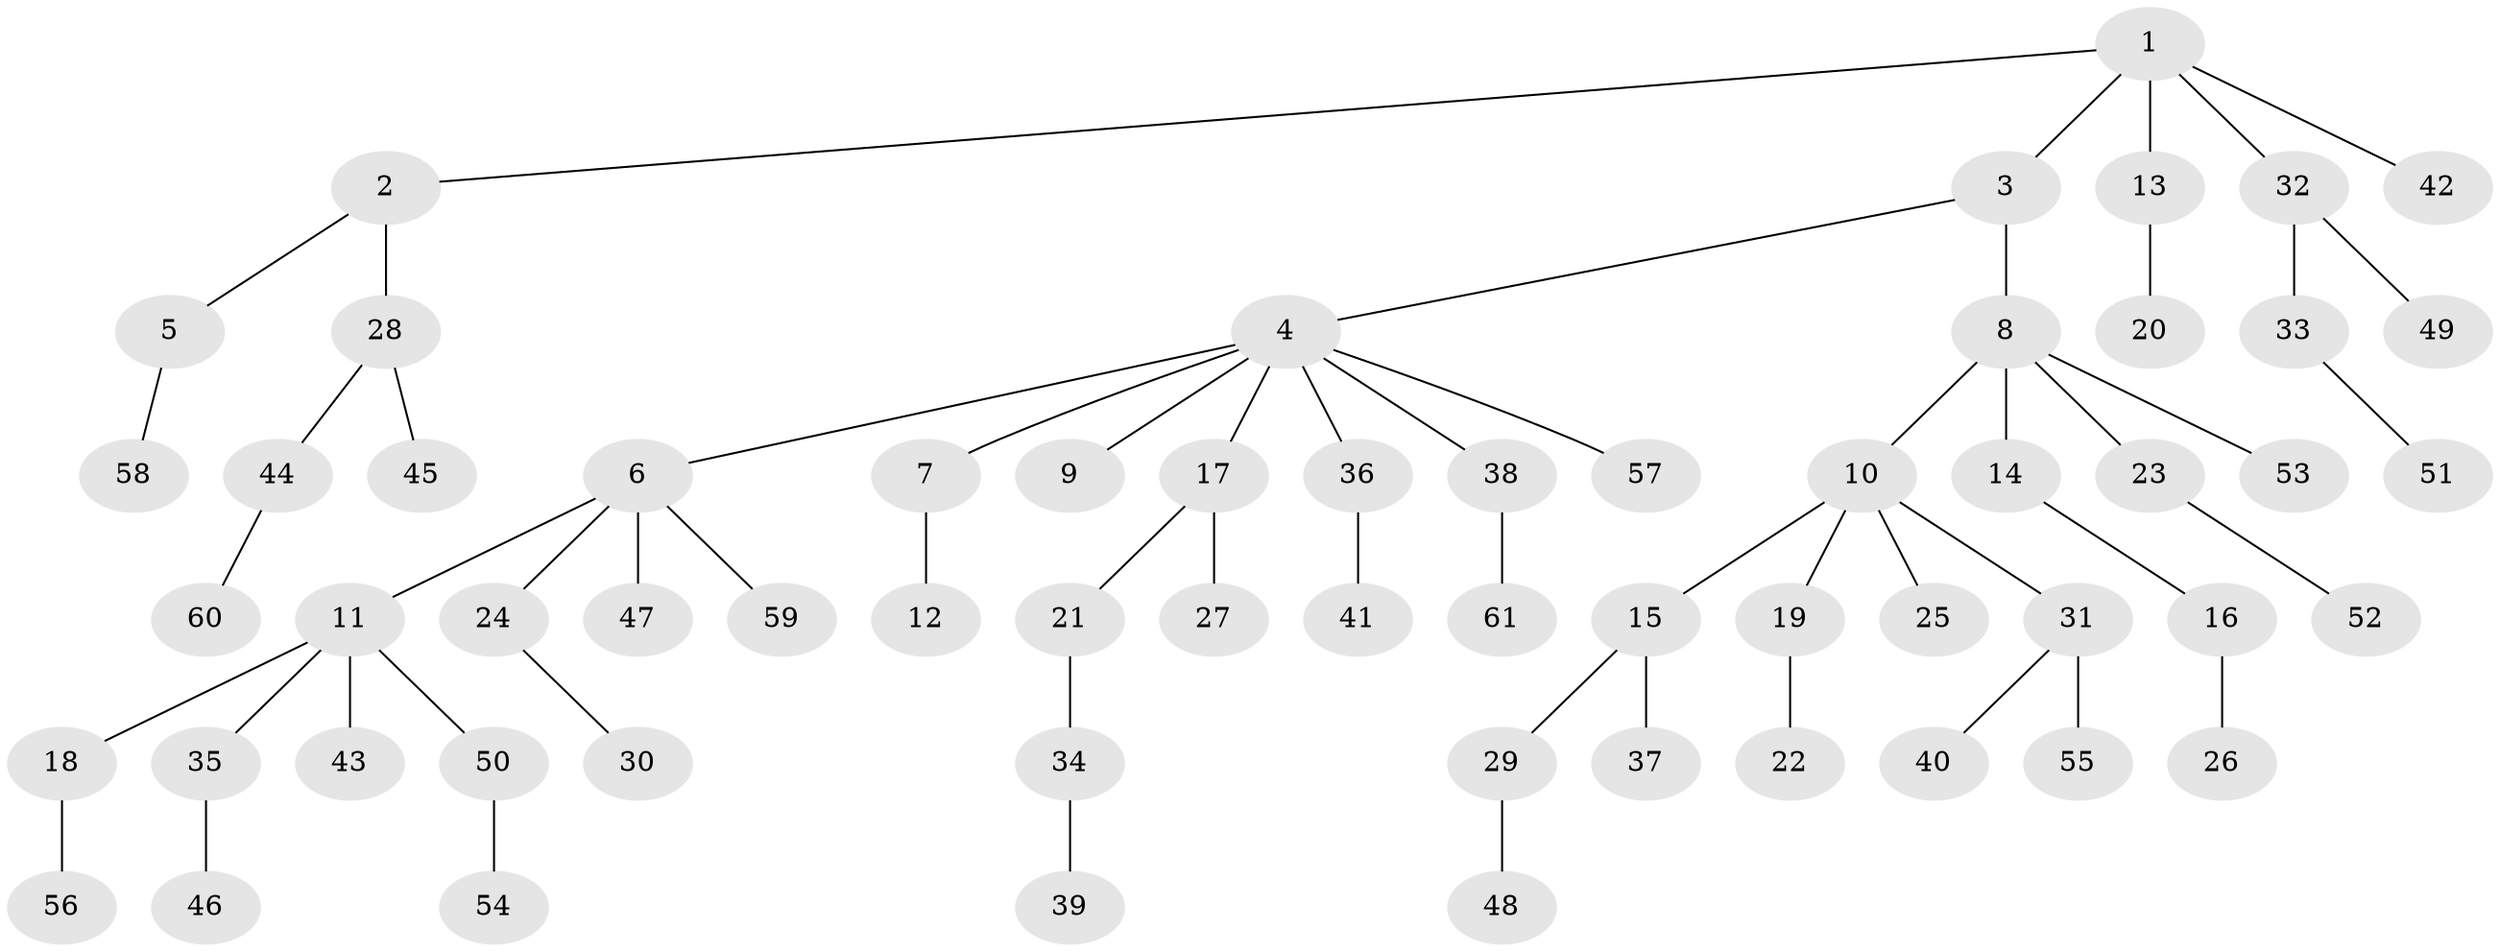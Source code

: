 // Generated by graph-tools (version 1.1) at 2025/52/03/09/25 04:52:27]
// undirected, 61 vertices, 60 edges
graph export_dot {
graph [start="1"]
  node [color=gray90,style=filled];
  1;
  2;
  3;
  4;
  5;
  6;
  7;
  8;
  9;
  10;
  11;
  12;
  13;
  14;
  15;
  16;
  17;
  18;
  19;
  20;
  21;
  22;
  23;
  24;
  25;
  26;
  27;
  28;
  29;
  30;
  31;
  32;
  33;
  34;
  35;
  36;
  37;
  38;
  39;
  40;
  41;
  42;
  43;
  44;
  45;
  46;
  47;
  48;
  49;
  50;
  51;
  52;
  53;
  54;
  55;
  56;
  57;
  58;
  59;
  60;
  61;
  1 -- 2;
  1 -- 3;
  1 -- 13;
  1 -- 32;
  1 -- 42;
  2 -- 5;
  2 -- 28;
  3 -- 4;
  3 -- 8;
  4 -- 6;
  4 -- 7;
  4 -- 9;
  4 -- 17;
  4 -- 36;
  4 -- 38;
  4 -- 57;
  5 -- 58;
  6 -- 11;
  6 -- 24;
  6 -- 47;
  6 -- 59;
  7 -- 12;
  8 -- 10;
  8 -- 14;
  8 -- 23;
  8 -- 53;
  10 -- 15;
  10 -- 19;
  10 -- 25;
  10 -- 31;
  11 -- 18;
  11 -- 35;
  11 -- 43;
  11 -- 50;
  13 -- 20;
  14 -- 16;
  15 -- 29;
  15 -- 37;
  16 -- 26;
  17 -- 21;
  17 -- 27;
  18 -- 56;
  19 -- 22;
  21 -- 34;
  23 -- 52;
  24 -- 30;
  28 -- 44;
  28 -- 45;
  29 -- 48;
  31 -- 40;
  31 -- 55;
  32 -- 33;
  32 -- 49;
  33 -- 51;
  34 -- 39;
  35 -- 46;
  36 -- 41;
  38 -- 61;
  44 -- 60;
  50 -- 54;
}
